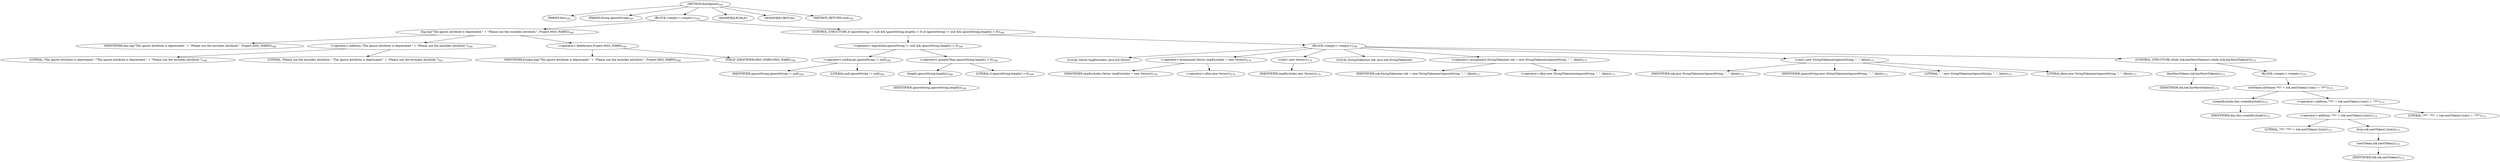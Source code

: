 digraph "XsetIgnore" {  
"175" [label = <(METHOD,XsetIgnore)<SUB>165</SUB>> ]
"10" [label = <(PARAM,this)<SUB>165</SUB>> ]
"176" [label = <(PARAM,String ignoreString)<SUB>165</SUB>> ]
"177" [label = <(BLOCK,&lt;empty&gt;,&lt;empty&gt;)<SUB>165</SUB>> ]
"178" [label = <(log,log(&quot;The ignore attribute is deprecated.&quot; + &quot;Please use the excludes attribute.&quot;, Project.MSG_WARN))<SUB>166</SUB>> ]
"9" [label = <(IDENTIFIER,this,log(&quot;The ignore attribute is deprecated.&quot; + &quot;Please use the excludes attribute.&quot;, Project.MSG_WARN))<SUB>166</SUB>> ]
"179" [label = <(&lt;operator&gt;.addition,&quot;The ignore attribute is deprecated.&quot; + &quot;Please use the excludes attribute.&quot;)<SUB>166</SUB>> ]
"180" [label = <(LITERAL,&quot;The ignore attribute is deprecated.&quot;,&quot;The ignore attribute is deprecated.&quot; + &quot;Please use the excludes attribute.&quot;)<SUB>166</SUB>> ]
"181" [label = <(LITERAL,&quot;Please use the excludes attribute.&quot;,&quot;The ignore attribute is deprecated.&quot; + &quot;Please use the excludes attribute.&quot;)<SUB>167</SUB>> ]
"182" [label = <(&lt;operator&gt;.fieldAccess,Project.MSG_WARN)<SUB>168</SUB>> ]
"183" [label = <(IDENTIFIER,Project,log(&quot;The ignore attribute is deprecated.&quot; + &quot;Please use the excludes attribute.&quot;, Project.MSG_WARN))<SUB>168</SUB>> ]
"184" [label = <(FIELD_IDENTIFIER,MSG_WARN,MSG_WARN)<SUB>168</SUB>> ]
"185" [label = <(CONTROL_STRUCTURE,if (ignoreString != null &amp;&amp; ignoreString.length() &gt; 0),if (ignoreString != null &amp;&amp; ignoreString.length() &gt; 0))<SUB>169</SUB>> ]
"186" [label = <(&lt;operator&gt;.logicalAnd,ignoreString != null &amp;&amp; ignoreString.length() &gt; 0)<SUB>169</SUB>> ]
"187" [label = <(&lt;operator&gt;.notEquals,ignoreString != null)<SUB>169</SUB>> ]
"188" [label = <(IDENTIFIER,ignoreString,ignoreString != null)<SUB>169</SUB>> ]
"189" [label = <(LITERAL,null,ignoreString != null)<SUB>169</SUB>> ]
"190" [label = <(&lt;operator&gt;.greaterThan,ignoreString.length() &gt; 0)<SUB>169</SUB>> ]
"191" [label = <(length,ignoreString.length())<SUB>169</SUB>> ]
"192" [label = <(IDENTIFIER,ignoreString,ignoreString.length())<SUB>169</SUB>> ]
"193" [label = <(LITERAL,0,ignoreString.length() &gt; 0)<SUB>169</SUB>> ]
"194" [label = <(BLOCK,&lt;empty&gt;,&lt;empty&gt;)<SUB>169</SUB>> ]
"12" [label = <(LOCAL,Vector tmpExcludes: java.util.Vector)> ]
"195" [label = <(&lt;operator&gt;.assignment,Vector tmpExcludes = new Vector())<SUB>170</SUB>> ]
"196" [label = <(IDENTIFIER,tmpExcludes,Vector tmpExcludes = new Vector())<SUB>170</SUB>> ]
"197" [label = <(&lt;operator&gt;.alloc,new Vector())<SUB>170</SUB>> ]
"198" [label = <(&lt;init&gt;,new Vector())<SUB>170</SUB>> ]
"11" [label = <(IDENTIFIER,tmpExcludes,new Vector())<SUB>170</SUB>> ]
"14" [label = <(LOCAL,StringTokenizer tok: java.util.StringTokenizer)> ]
"199" [label = <(&lt;operator&gt;.assignment,StringTokenizer tok = new StringTokenizer(ignoreString, &quot;, &quot;, false))<SUB>171</SUB>> ]
"200" [label = <(IDENTIFIER,tok,StringTokenizer tok = new StringTokenizer(ignoreString, &quot;, &quot;, false))<SUB>171</SUB>> ]
"201" [label = <(&lt;operator&gt;.alloc,new StringTokenizer(ignoreString, &quot;, &quot;, false))<SUB>171</SUB>> ]
"202" [label = <(&lt;init&gt;,new StringTokenizer(ignoreString, &quot;, &quot;, false))<SUB>171</SUB>> ]
"13" [label = <(IDENTIFIER,tok,new StringTokenizer(ignoreString, &quot;, &quot;, false))<SUB>171</SUB>> ]
"203" [label = <(IDENTIFIER,ignoreString,new StringTokenizer(ignoreString, &quot;, &quot;, false))<SUB>171</SUB>> ]
"204" [label = <(LITERAL,&quot;, &quot;,new StringTokenizer(ignoreString, &quot;, &quot;, false))<SUB>171</SUB>> ]
"205" [label = <(LITERAL,false,new StringTokenizer(ignoreString, &quot;, &quot;, false))<SUB>171</SUB>> ]
"206" [label = <(CONTROL_STRUCTURE,while (tok.hasMoreTokens()),while (tok.hasMoreTokens()))<SUB>172</SUB>> ]
"207" [label = <(hasMoreTokens,tok.hasMoreTokens())<SUB>172</SUB>> ]
"208" [label = <(IDENTIFIER,tok,tok.hasMoreTokens())<SUB>172</SUB>> ]
"209" [label = <(BLOCK,&lt;empty&gt;,&lt;empty&gt;)<SUB>172</SUB>> ]
"210" [label = <(setName,setName(&quot;**/&quot; + tok.nextToken().trim() + &quot;/**&quot;))<SUB>173</SUB>> ]
"211" [label = <(createExclude,this.createExclude())<SUB>173</SUB>> ]
"15" [label = <(IDENTIFIER,this,this.createExclude())<SUB>173</SUB>> ]
"212" [label = <(&lt;operator&gt;.addition,&quot;**/&quot; + tok.nextToken().trim() + &quot;/**&quot;)<SUB>173</SUB>> ]
"213" [label = <(&lt;operator&gt;.addition,&quot;**/&quot; + tok.nextToken().trim())<SUB>173</SUB>> ]
"214" [label = <(LITERAL,&quot;**/&quot;,&quot;**/&quot; + tok.nextToken().trim())<SUB>173</SUB>> ]
"215" [label = <(trim,tok.nextToken().trim())<SUB>173</SUB>> ]
"216" [label = <(nextToken,tok.nextToken())<SUB>173</SUB>> ]
"217" [label = <(IDENTIFIER,tok,tok.nextToken())<SUB>173</SUB>> ]
"218" [label = <(LITERAL,&quot;/**&quot;,&quot;**/&quot; + tok.nextToken().trim() + &quot;/**&quot;)<SUB>173</SUB>> ]
"219" [label = <(MODIFIER,PUBLIC)> ]
"220" [label = <(MODIFIER,VIRTUAL)> ]
"221" [label = <(METHOD_RETURN,void)<SUB>165</SUB>> ]
  "175" -> "10" 
  "175" -> "176" 
  "175" -> "177" 
  "175" -> "219" 
  "175" -> "220" 
  "175" -> "221" 
  "177" -> "178" 
  "177" -> "185" 
  "178" -> "9" 
  "178" -> "179" 
  "178" -> "182" 
  "179" -> "180" 
  "179" -> "181" 
  "182" -> "183" 
  "182" -> "184" 
  "185" -> "186" 
  "185" -> "194" 
  "186" -> "187" 
  "186" -> "190" 
  "187" -> "188" 
  "187" -> "189" 
  "190" -> "191" 
  "190" -> "193" 
  "191" -> "192" 
  "194" -> "12" 
  "194" -> "195" 
  "194" -> "198" 
  "194" -> "14" 
  "194" -> "199" 
  "194" -> "202" 
  "194" -> "206" 
  "195" -> "196" 
  "195" -> "197" 
  "198" -> "11" 
  "199" -> "200" 
  "199" -> "201" 
  "202" -> "13" 
  "202" -> "203" 
  "202" -> "204" 
  "202" -> "205" 
  "206" -> "207" 
  "206" -> "209" 
  "207" -> "208" 
  "209" -> "210" 
  "210" -> "211" 
  "210" -> "212" 
  "211" -> "15" 
  "212" -> "213" 
  "212" -> "218" 
  "213" -> "214" 
  "213" -> "215" 
  "215" -> "216" 
  "216" -> "217" 
}
